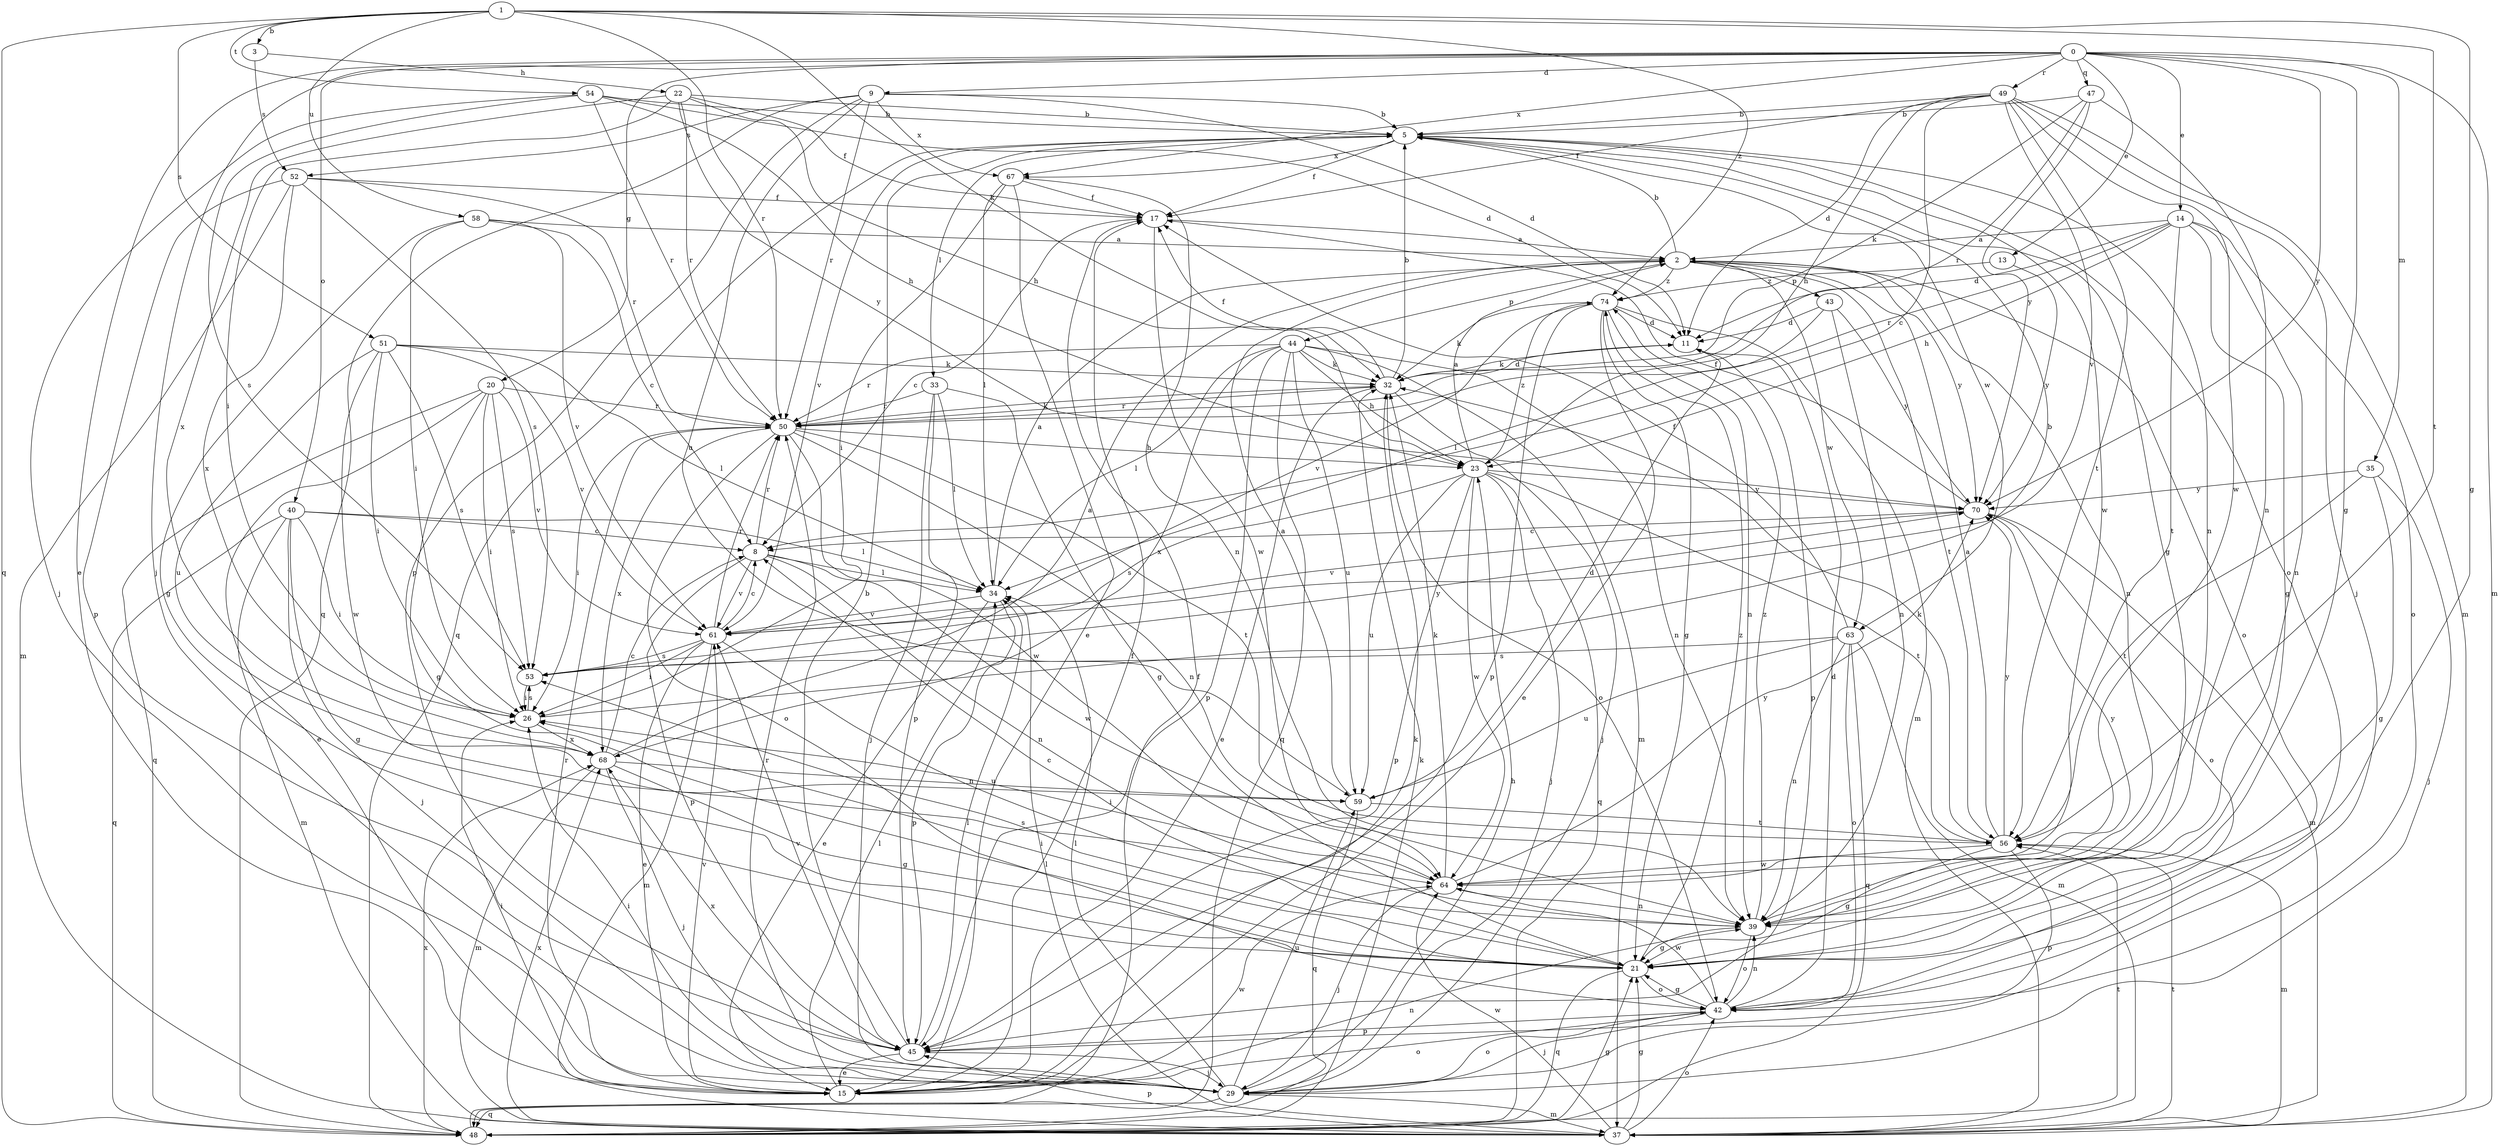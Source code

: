 strict digraph  {
0;
1;
2;
3;
5;
8;
9;
11;
13;
14;
15;
17;
20;
21;
22;
23;
26;
29;
32;
33;
34;
35;
37;
39;
40;
42;
43;
44;
45;
47;
48;
49;
50;
51;
52;
53;
54;
56;
58;
59;
61;
63;
64;
67;
68;
70;
74;
0 -> 9  [label=d];
0 -> 13  [label=e];
0 -> 14  [label=e];
0 -> 15  [label=e];
0 -> 20  [label=g];
0 -> 21  [label=g];
0 -> 29  [label=j];
0 -> 35  [label=m];
0 -> 37  [label=m];
0 -> 40  [label=o];
0 -> 47  [label=q];
0 -> 49  [label=r];
0 -> 67  [label=x];
0 -> 70  [label=y];
1 -> 3  [label=b];
1 -> 21  [label=g];
1 -> 32  [label=k];
1 -> 48  [label=q];
1 -> 50  [label=r];
1 -> 51  [label=s];
1 -> 54  [label=t];
1 -> 56  [label=t];
1 -> 58  [label=u];
1 -> 74  [label=z];
2 -> 5  [label=b];
2 -> 39  [label=n];
2 -> 42  [label=o];
2 -> 43  [label=p];
2 -> 44  [label=p];
2 -> 56  [label=t];
2 -> 63  [label=w];
2 -> 70  [label=y];
2 -> 74  [label=z];
3 -> 22  [label=h];
3 -> 52  [label=s];
5 -> 17  [label=f];
5 -> 21  [label=g];
5 -> 33  [label=l];
5 -> 39  [label=n];
5 -> 42  [label=o];
5 -> 48  [label=q];
5 -> 61  [label=v];
5 -> 63  [label=w];
5 -> 64  [label=w];
5 -> 67  [label=x];
8 -> 34  [label=l];
8 -> 39  [label=n];
8 -> 45  [label=p];
8 -> 50  [label=r];
8 -> 61  [label=v];
8 -> 64  [label=w];
9 -> 5  [label=b];
9 -> 11  [label=d];
9 -> 45  [label=p];
9 -> 48  [label=q];
9 -> 50  [label=r];
9 -> 52  [label=s];
9 -> 59  [label=u];
9 -> 67  [label=x];
11 -> 32  [label=k];
11 -> 45  [label=p];
13 -> 70  [label=y];
13 -> 74  [label=z];
14 -> 2  [label=a];
14 -> 11  [label=d];
14 -> 21  [label=g];
14 -> 23  [label=h];
14 -> 39  [label=n];
14 -> 42  [label=o];
14 -> 50  [label=r];
14 -> 56  [label=t];
15 -> 17  [label=f];
15 -> 26  [label=i];
15 -> 32  [label=k];
15 -> 34  [label=l];
15 -> 39  [label=n];
15 -> 42  [label=o];
15 -> 50  [label=r];
15 -> 61  [label=v];
15 -> 64  [label=w];
17 -> 2  [label=a];
17 -> 8  [label=c];
17 -> 64  [label=w];
20 -> 15  [label=e];
20 -> 21  [label=g];
20 -> 26  [label=i];
20 -> 48  [label=q];
20 -> 50  [label=r];
20 -> 53  [label=s];
20 -> 61  [label=v];
21 -> 8  [label=c];
21 -> 26  [label=i];
21 -> 42  [label=o];
21 -> 48  [label=q];
21 -> 53  [label=s];
21 -> 74  [label=z];
22 -> 5  [label=b];
22 -> 17  [label=f];
22 -> 23  [label=h];
22 -> 26  [label=i];
22 -> 50  [label=r];
22 -> 68  [label=x];
22 -> 70  [label=y];
23 -> 2  [label=a];
23 -> 29  [label=j];
23 -> 45  [label=p];
23 -> 48  [label=q];
23 -> 53  [label=s];
23 -> 56  [label=t];
23 -> 59  [label=u];
23 -> 64  [label=w];
23 -> 70  [label=y];
23 -> 74  [label=z];
26 -> 5  [label=b];
26 -> 53  [label=s];
26 -> 68  [label=x];
29 -> 23  [label=h];
29 -> 26  [label=i];
29 -> 34  [label=l];
29 -> 37  [label=m];
29 -> 42  [label=o];
29 -> 48  [label=q];
29 -> 50  [label=r];
29 -> 59  [label=u];
32 -> 5  [label=b];
32 -> 11  [label=d];
32 -> 15  [label=e];
32 -> 17  [label=f];
32 -> 29  [label=j];
32 -> 42  [label=o];
32 -> 50  [label=r];
33 -> 21  [label=g];
33 -> 29  [label=j];
33 -> 34  [label=l];
33 -> 45  [label=p];
33 -> 50  [label=r];
34 -> 2  [label=a];
34 -> 15  [label=e];
34 -> 45  [label=p];
34 -> 61  [label=v];
35 -> 21  [label=g];
35 -> 29  [label=j];
35 -> 56  [label=t];
35 -> 70  [label=y];
37 -> 21  [label=g];
37 -> 34  [label=l];
37 -> 42  [label=o];
37 -> 45  [label=p];
37 -> 56  [label=t];
37 -> 64  [label=w];
37 -> 68  [label=x];
39 -> 21  [label=g];
39 -> 42  [label=o];
39 -> 70  [label=y];
39 -> 74  [label=z];
40 -> 8  [label=c];
40 -> 21  [label=g];
40 -> 26  [label=i];
40 -> 29  [label=j];
40 -> 34  [label=l];
40 -> 37  [label=m];
40 -> 48  [label=q];
42 -> 11  [label=d];
42 -> 21  [label=g];
42 -> 29  [label=j];
42 -> 39  [label=n];
42 -> 45  [label=p];
42 -> 64  [label=w];
43 -> 11  [label=d];
43 -> 34  [label=l];
43 -> 39  [label=n];
43 -> 70  [label=y];
44 -> 23  [label=h];
44 -> 32  [label=k];
44 -> 34  [label=l];
44 -> 37  [label=m];
44 -> 39  [label=n];
44 -> 45  [label=p];
44 -> 48  [label=q];
44 -> 50  [label=r];
44 -> 59  [label=u];
44 -> 68  [label=x];
45 -> 5  [label=b];
45 -> 15  [label=e];
45 -> 29  [label=j];
45 -> 34  [label=l];
45 -> 61  [label=v];
45 -> 68  [label=x];
47 -> 5  [label=b];
47 -> 32  [label=k];
47 -> 39  [label=n];
47 -> 50  [label=r];
47 -> 70  [label=y];
48 -> 17  [label=f];
48 -> 21  [label=g];
48 -> 32  [label=k];
48 -> 56  [label=t];
48 -> 68  [label=x];
49 -> 5  [label=b];
49 -> 8  [label=c];
49 -> 11  [label=d];
49 -> 17  [label=f];
49 -> 23  [label=h];
49 -> 29  [label=j];
49 -> 37  [label=m];
49 -> 56  [label=t];
49 -> 61  [label=v];
49 -> 64  [label=w];
50 -> 23  [label=h];
50 -> 26  [label=i];
50 -> 32  [label=k];
50 -> 39  [label=n];
50 -> 42  [label=o];
50 -> 56  [label=t];
50 -> 64  [label=w];
50 -> 68  [label=x];
51 -> 26  [label=i];
51 -> 32  [label=k];
51 -> 34  [label=l];
51 -> 53  [label=s];
51 -> 59  [label=u];
51 -> 61  [label=v];
51 -> 64  [label=w];
52 -> 17  [label=f];
52 -> 37  [label=m];
52 -> 45  [label=p];
52 -> 50  [label=r];
52 -> 53  [label=s];
52 -> 68  [label=x];
53 -> 26  [label=i];
53 -> 70  [label=y];
54 -> 5  [label=b];
54 -> 11  [label=d];
54 -> 23  [label=h];
54 -> 29  [label=j];
54 -> 50  [label=r];
54 -> 53  [label=s];
56 -> 2  [label=a];
56 -> 21  [label=g];
56 -> 32  [label=k];
56 -> 37  [label=m];
56 -> 45  [label=p];
56 -> 64  [label=w];
56 -> 70  [label=y];
58 -> 2  [label=a];
58 -> 8  [label=c];
58 -> 21  [label=g];
58 -> 26  [label=i];
58 -> 61  [label=v];
59 -> 2  [label=a];
59 -> 11  [label=d];
59 -> 48  [label=q];
59 -> 56  [label=t];
61 -> 8  [label=c];
61 -> 15  [label=e];
61 -> 26  [label=i];
61 -> 37  [label=m];
61 -> 39  [label=n];
61 -> 50  [label=r];
61 -> 53  [label=s];
63 -> 17  [label=f];
63 -> 37  [label=m];
63 -> 39  [label=n];
63 -> 42  [label=o];
63 -> 48  [label=q];
63 -> 53  [label=s];
63 -> 59  [label=u];
64 -> 26  [label=i];
64 -> 29  [label=j];
64 -> 32  [label=k];
64 -> 39  [label=n];
64 -> 70  [label=y];
67 -> 15  [label=e];
67 -> 17  [label=f];
67 -> 26  [label=i];
67 -> 34  [label=l];
67 -> 39  [label=n];
68 -> 2  [label=a];
68 -> 8  [label=c];
68 -> 21  [label=g];
68 -> 29  [label=j];
68 -> 37  [label=m];
68 -> 59  [label=u];
70 -> 8  [label=c];
70 -> 17  [label=f];
70 -> 37  [label=m];
70 -> 42  [label=o];
70 -> 61  [label=v];
74 -> 11  [label=d];
74 -> 15  [label=e];
74 -> 21  [label=g];
74 -> 32  [label=k];
74 -> 37  [label=m];
74 -> 39  [label=n];
74 -> 45  [label=p];
74 -> 61  [label=v];
}
